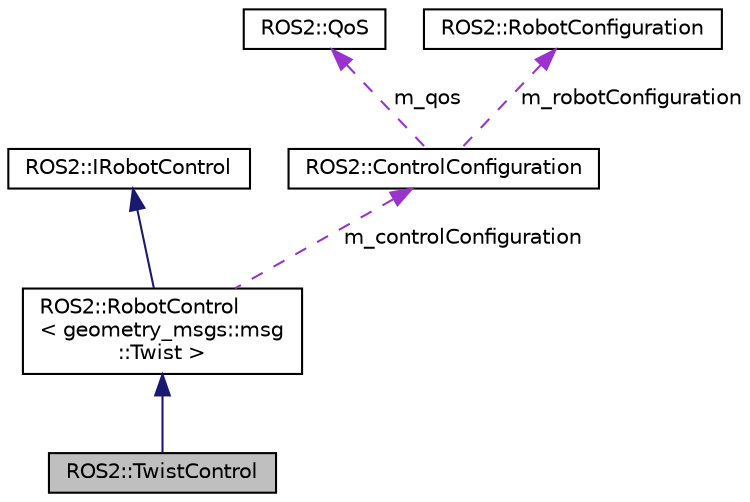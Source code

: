 digraph "ROS2::TwistControl"
{
 // LATEX_PDF_SIZE
  edge [fontname="Helvetica",fontsize="10",labelfontname="Helvetica",labelfontsize="10"];
  node [fontname="Helvetica",fontsize="10",shape=record];
  Node1 [label="ROS2::TwistControl",height=0.2,width=0.4,color="black", fillcolor="grey75", style="filled", fontcolor="black",tooltip=" "];
  Node2 -> Node1 [dir="back",color="midnightblue",fontsize="10",style="solid",fontname="Helvetica"];
  Node2 [label="ROS2::RobotControl\l\< geometry_msgs::msg\l::Twist \>",height=0.2,width=0.4,color="black", fillcolor="white", style="filled",URL="$class_r_o_s2_1_1_robot_control.html",tooltip=" "];
  Node3 -> Node2 [dir="back",color="midnightblue",fontsize="10",style="solid",fontname="Helvetica"];
  Node3 [label="ROS2::IRobotControl",height=0.2,width=0.4,color="black", fillcolor="white", style="filled",URL="$class_r_o_s2_1_1_i_robot_control.html",tooltip="Component extension enabling polymorphic use of generics."];
  Node4 -> Node2 [dir="back",color="darkorchid3",fontsize="10",style="dashed",label=" m_controlConfiguration" ,fontname="Helvetica"];
  Node4 [label="ROS2::ControlConfiguration",height=0.2,width=0.4,color="black", fillcolor="white", style="filled",URL="$struct_r_o_s2_1_1_control_configuration.html",tooltip=" "];
  Node5 -> Node4 [dir="back",color="darkorchid3",fontsize="10",style="dashed",label=" m_qos" ,fontname="Helvetica"];
  Node5 [label="ROS2::QoS",height=0.2,width=0.4,color="black", fillcolor="white", style="filled",URL="$struct_r_o_s2_1_1_qo_s.html",tooltip=" "];
  Node6 -> Node4 [dir="back",color="darkorchid3",fontsize="10",style="dashed",label=" m_robotConfiguration" ,fontname="Helvetica"];
  Node6 [label="ROS2::RobotConfiguration",height=0.2,width=0.4,color="black", fillcolor="white", style="filled",URL="$struct_r_o_s2_1_1_robot_configuration.html",tooltip=" "];
}

